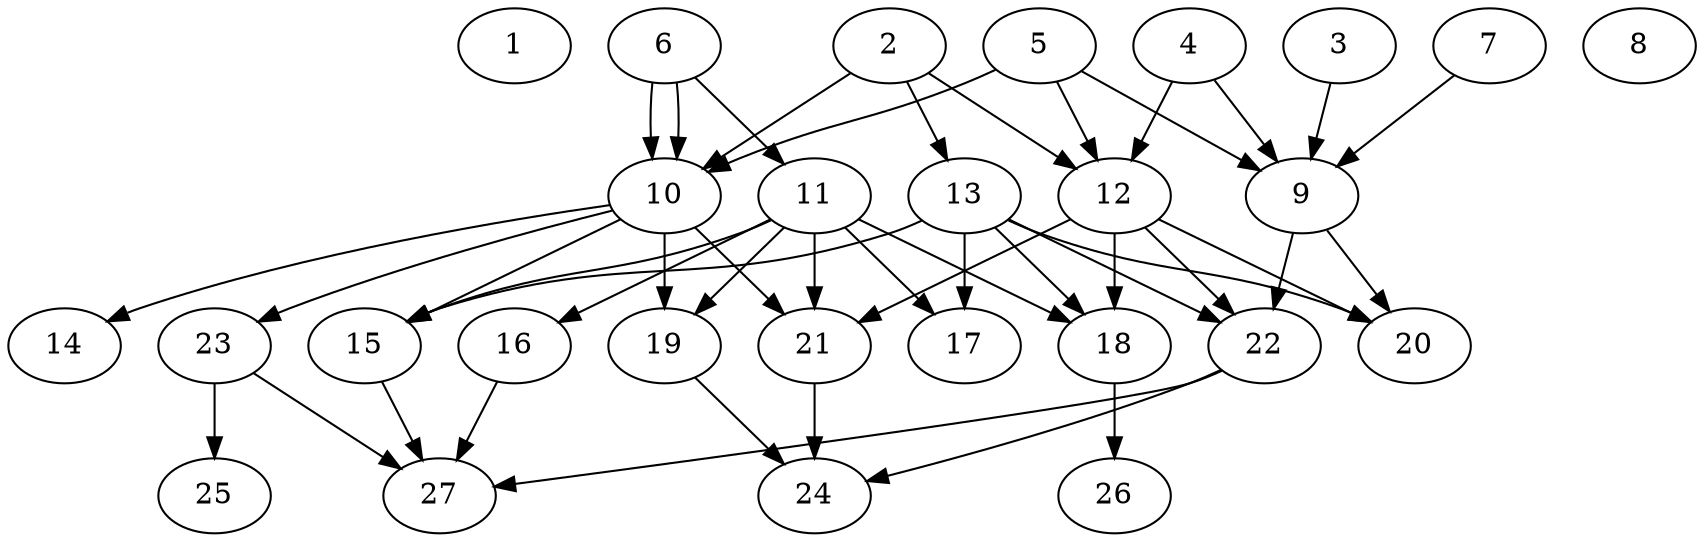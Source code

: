 // DAG (tier=2-normal, mode=data, n=27, ccr=0.421, fat=0.636, density=0.591, regular=0.543, jump=0.110, mindata=2097152, maxdata=16777216)
// DAG automatically generated by daggen at Sun Aug 24 16:33:34 2025
// /home/ermia/Project/Environments/daggen/bin/daggen --dot --ccr 0.421 --fat 0.636 --regular 0.543 --density 0.591 --jump 0.110 --mindata 2097152 --maxdata 16777216 -n 27 
digraph G {
  1 [size="45536831137551824", alpha="0.15", expect_size="22768415568775912"]
  2 [size="271876520698083072", alpha="0.05", expect_size="135938260349041536"]
  2 -> 10 [size ="617827052552192"]
  2 -> 12 [size ="617827052552192"]
  2 -> 13 [size ="617827052552192"]
  3 [size="1919423447553991680", alpha="0.04", expect_size="959711723776995840"]
  3 -> 9 [size ="787332466737152"]
  4 [size="3382752906556016128", alpha="0.18", expect_size="1691376453278008064"]
  4 -> 9 [size ="2157965389856768"]
  4 -> 12 [size ="2157965389856768"]
  5 [size="32707021421942148", alpha="0.04", expect_size="16353510710971074"]
  5 -> 9 [size ="517453935280128"]
  5 -> 10 [size ="517453935280128"]
  5 -> 12 [size ="517453935280128"]
  6 [size="30838704635250984", alpha="0.18", expect_size="15419352317625492"]
  6 -> 10 [size ="1818618136363008"]
  6 -> 10 [size ="1818618136363008"]
  6 -> 11 [size ="1818618136363008"]
  7 [size="3153035959868588032000", alpha="0.08", expect_size="1576517979934294016000"]
  7 -> 9 [size ="1720188089139200"]
  8 [size="1679903378456126160896", alpha="0.04", expect_size="839951689228063080448"]
  9 [size="482903300231392512", alpha="0.14", expect_size="241451650115696256"]
  9 -> 20 [size ="258855875379200"]
  9 -> 22 [size ="258855875379200"]
  10 [size="2804293676367302144", alpha="0.03", expect_size="1402146838183651072"]
  10 -> 14 [size ="1021491072204800"]
  10 -> 15 [size ="1021491072204800"]
  10 -> 19 [size ="1021491072204800"]
  10 -> 21 [size ="1021491072204800"]
  10 -> 23 [size ="1021491072204800"]
  11 [size="1873575131623358201856", alpha="0.13", expect_size="936787565811679100928"]
  11 -> 15 [size ="1215824048160768"]
  11 -> 16 [size ="1215824048160768"]
  11 -> 17 [size ="1215824048160768"]
  11 -> 18 [size ="1215824048160768"]
  11 -> 19 [size ="1215824048160768"]
  11 -> 21 [size ="1215824048160768"]
  12 [size="1366554919790782185472", alpha="0.00", expect_size="683277459895391092736"]
  12 -> 18 [size ="985162896637952"]
  12 -> 20 [size ="985162896637952"]
  12 -> 21 [size ="985162896637952"]
  12 -> 22 [size ="985162896637952"]
  13 [size="1780388331873730822144", alpha="0.11", expect_size="890194165936865411072"]
  13 -> 15 [size ="1175167610912768"]
  13 -> 17 [size ="1175167610912768"]
  13 -> 18 [size ="1175167610912768"]
  13 -> 20 [size ="1175167610912768"]
  13 -> 22 [size ="1175167610912768"]
  14 [size="4551530729569356087296", alpha="0.17", expect_size="2275765364784678043648"]
  15 [size="1448727499767808000000", alpha="0.06", expect_size="724363749883904000000"]
  15 -> 27 [size ="1024270008320000"]
  16 [size="189071783423377408000", alpha="0.10", expect_size="94535891711688704000"]
  16 -> 27 [size ="263536718643200"]
  17 [size="17657895830335520768", alpha="0.13", expect_size="8828947915167760384"]
  18 [size="6060622314824934", alpha="0.00", expect_size="3030311157412467"]
  18 -> 26 [size ="364411877326848"]
  19 [size="326424677882974437376", alpha="0.19", expect_size="163212338941487218688"]
  19 -> 24 [size ="379267221291008"]
  20 [size="1733716237947412992", alpha="0.11", expect_size="866858118973706496"]
  21 [size="58463611183889144", alpha="0.01", expect_size="29231805591944572"]
  21 -> 24 [size ="73001861120000"]
  22 [size="390507609269708259328", alpha="0.20", expect_size="195253804634854129664"]
  22 -> 24 [size ="427408335306752"]
  22 -> 27 [size ="427408335306752"]
  23 [size="506803271354710528", alpha="0.15", expect_size="253401635677355264"]
  23 -> 25 [size ="668798893948928"]
  23 -> 27 [size ="668798893948928"]
  24 [size="1218996910964743340032", alpha="0.12", expect_size="609498455482371670016"]
  25 [size="247704249875450816", alpha="0.10", expect_size="123852124937725408"]
  26 [size="558130267005039424", alpha="0.18", expect_size="279065133502519712"]
  27 [size="205730084663853056000", alpha="0.02", expect_size="102865042331926528000"]
}